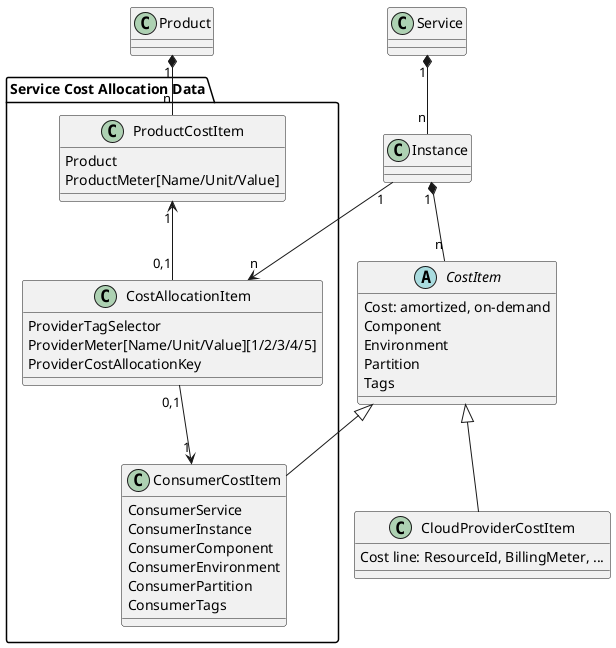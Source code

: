 @startuml

class Product

class Service

class Instance
Instance "n" -up-* "1" Service

abstract CostItem {
Cost: amortized, on-demand
Component
Environment
Partition
Tags
}
Instance "1" *-- "n" CostItem

package "Service Cost Allocation Data" as CostAllocationCSV {

class CostAllocationItem {
ProviderTagSelector
ProviderMeter[Name/Unit/Value][1/2/3/4/5]
ProviderCostAllocationKey
}

class ProductCostItem {
Product
ProductMeter[Name/Unit/Value]
}

class ConsumerCostItem {
ConsumerService
ConsumerInstance
ConsumerComponent
ConsumerEnvironment
ConsumerPartition
ConsumerTags
}
}
Instance "1"--> "n" CostAllocationItem

ConsumerCostItem =up=|> CostItem
CostAllocationItem "0,1" --> "1" ConsumerCostItem

ProductCostItem "1" <-down- "0,1" CostAllocationItem
ProductCostItem "n"-up-* "1" Product

class CloudProviderCostItem {
Cost line: ResourceId, BillingMeter, ...
}
CloudProviderCostItem =up=|> CostItem

@enduml
